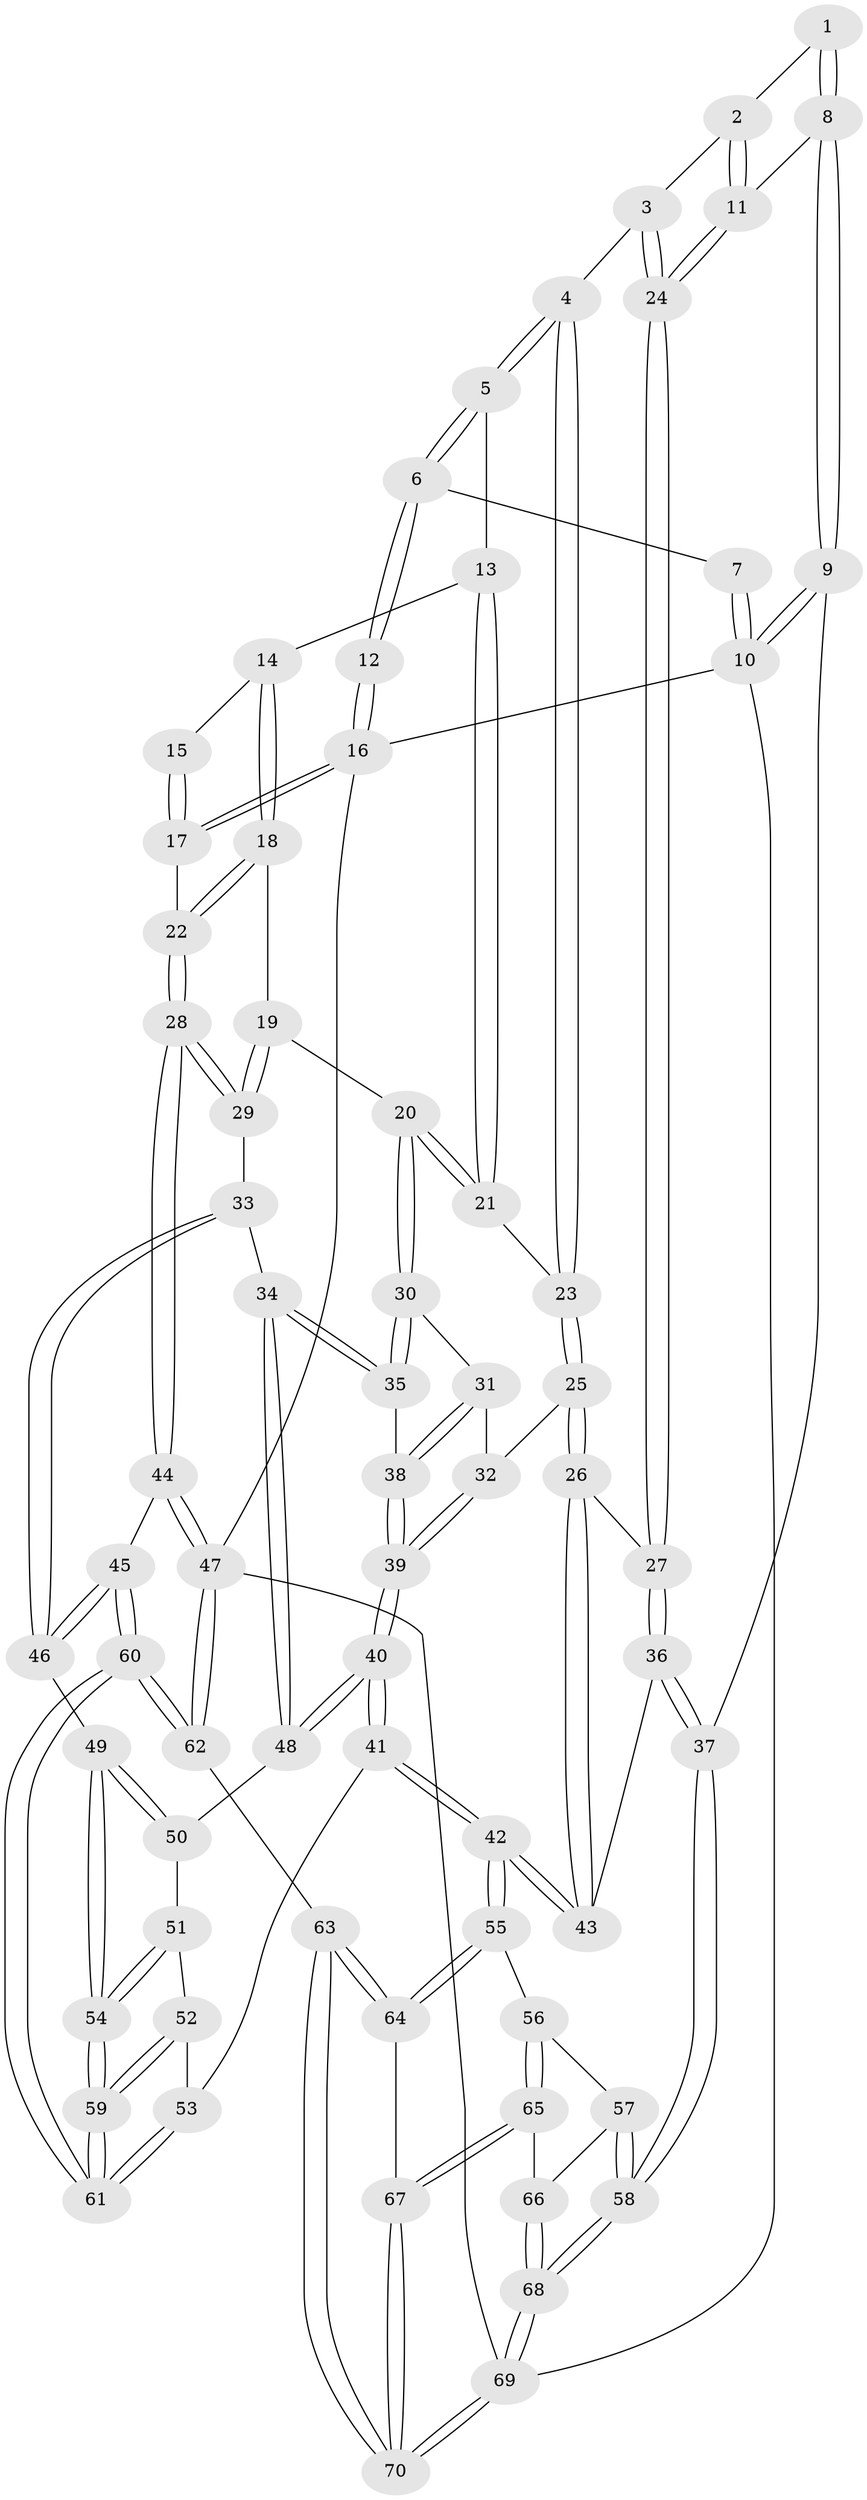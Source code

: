 // coarse degree distribution, {3: 0.5428571428571428, 5: 0.08571428571428572, 2: 0.17142857142857143, 6: 0.02857142857142857, 4: 0.17142857142857143}
// Generated by graph-tools (version 1.1) at 2025/54/03/04/25 22:54:26]
// undirected, 70 vertices, 172 edges
graph export_dot {
  node [color=gray90,style=filled];
  1 [pos="+0.11154389251551906+0.029814879449855832"];
  2 [pos="+0.13043703909414212+0.0623667729956299"];
  3 [pos="+0.3465664388798654+0.10085901130675101"];
  4 [pos="+0.4697392740280407+0.020666602166965725"];
  5 [pos="+0.4859863879706828+0"];
  6 [pos="+0.4841218066666162+0"];
  7 [pos="+0+0"];
  8 [pos="+0+0.250597252401227"];
  9 [pos="+0+0.25297035190958395"];
  10 [pos="+0+0"];
  11 [pos="+0.13296987281258849+0.26829640235762625"];
  12 [pos="+0.9926717272003541+0"];
  13 [pos="+0.8287741420728431+0.12208979459665364"];
  14 [pos="+0.8381489299700121+0.12453011525801168"];
  15 [pos="+0.8850675476491241+0.06597614428756533"];
  16 [pos="+1+0"];
  17 [pos="+1+0.258556571496172"];
  18 [pos="+0.8490944590376148+0.18913644476462185"];
  19 [pos="+0.8003445920275415+0.28766940995567253"];
  20 [pos="+0.5933085937687652+0.2520840640805085"];
  21 [pos="+0.5749121434637741+0.23061045051276774"];
  22 [pos="+1+0.2937509281789959"];
  23 [pos="+0.5260716809570358+0.18869574472295156"];
  24 [pos="+0.16127072602876158+0.27970587201338654"];
  25 [pos="+0.3940638861084081+0.3672965795418917"];
  26 [pos="+0.3072550388368287+0.4063727235062627"];
  27 [pos="+0.195141634354811+0.3431890041701666"];
  28 [pos="+1+0.456601534607125"];
  29 [pos="+0.8486478390150829+0.3925420973019739"];
  30 [pos="+0.6120821079201392+0.3931251394552191"];
  31 [pos="+0.4861391049741167+0.4338374846502054"];
  32 [pos="+0.44577614004015864+0.412850168672048"];
  33 [pos="+0.753697700180048+0.4757116571211619"];
  34 [pos="+0.6947663726345216+0.48976995696276343"];
  35 [pos="+0.6424923173646904+0.4541207137853979"];
  36 [pos="+0.0815995524615659+0.5457828080003978"];
  37 [pos="+0+0.6549199953525413"];
  38 [pos="+0.5129639438735797+0.5303647338366073"];
  39 [pos="+0.45117722296924095+0.6253665082094134"];
  40 [pos="+0.4452158727837532+0.6369672158181382"];
  41 [pos="+0.4126401112229618+0.6808883247571048"];
  42 [pos="+0.37456918240321685+0.6891109782936059"];
  43 [pos="+0.3361769319874516+0.6289600506497007"];
  44 [pos="+1+0.6667564120231908"];
  45 [pos="+0.9809705150166246+0.7030376828555992"];
  46 [pos="+0.904093877627008+0.6897294296605434"];
  47 [pos="+1+1"];
  48 [pos="+0.6832229030981651+0.5429609125226456"];
  49 [pos="+0.8117292523717194+0.7055428761560683"];
  50 [pos="+0.6898032328828125+0.6631779983069789"];
  51 [pos="+0.6518857174966095+0.6874705162937799"];
  52 [pos="+0.5813000969856655+0.70687118105094"];
  53 [pos="+0.5113781215733487+0.7148908718444846"];
  54 [pos="+0.7134564282508473+0.8727723081423294"];
  55 [pos="+0.3512296394087379+0.7291641773269988"];
  56 [pos="+0.31248477646312756+0.7429273778069101"];
  57 [pos="+0.18820246151765763+0.7674759654271436"];
  58 [pos="+0+0.791527364034573"];
  59 [pos="+0.7078667487965908+0.8941975624540381"];
  60 [pos="+0.6962196623649407+1"];
  61 [pos="+0.6876403190516632+1"];
  62 [pos="+0.6916674290913326+1"];
  63 [pos="+0.6308931399767332+1"];
  64 [pos="+0.37266130109110596+0.8378461149107208"];
  65 [pos="+0.1934877843422605+0.9593793072552922"];
  66 [pos="+0.18668396682729477+0.9551304025465758"];
  67 [pos="+0.2492932011258652+1"];
  68 [pos="+0+0.8188900649603018"];
  69 [pos="+0+1"];
  70 [pos="+0.2692279090375532+1"];
  1 -- 2;
  1 -- 8;
  1 -- 8;
  2 -- 3;
  2 -- 11;
  2 -- 11;
  3 -- 4;
  3 -- 24;
  3 -- 24;
  4 -- 5;
  4 -- 5;
  4 -- 23;
  4 -- 23;
  5 -- 6;
  5 -- 6;
  5 -- 13;
  6 -- 7;
  6 -- 12;
  6 -- 12;
  7 -- 10;
  7 -- 10;
  8 -- 9;
  8 -- 9;
  8 -- 11;
  9 -- 10;
  9 -- 10;
  9 -- 37;
  10 -- 16;
  10 -- 69;
  11 -- 24;
  11 -- 24;
  12 -- 16;
  12 -- 16;
  13 -- 14;
  13 -- 21;
  13 -- 21;
  14 -- 15;
  14 -- 18;
  14 -- 18;
  15 -- 17;
  15 -- 17;
  16 -- 17;
  16 -- 17;
  16 -- 47;
  17 -- 22;
  18 -- 19;
  18 -- 22;
  18 -- 22;
  19 -- 20;
  19 -- 29;
  19 -- 29;
  20 -- 21;
  20 -- 21;
  20 -- 30;
  20 -- 30;
  21 -- 23;
  22 -- 28;
  22 -- 28;
  23 -- 25;
  23 -- 25;
  24 -- 27;
  24 -- 27;
  25 -- 26;
  25 -- 26;
  25 -- 32;
  26 -- 27;
  26 -- 43;
  26 -- 43;
  27 -- 36;
  27 -- 36;
  28 -- 29;
  28 -- 29;
  28 -- 44;
  28 -- 44;
  29 -- 33;
  30 -- 31;
  30 -- 35;
  30 -- 35;
  31 -- 32;
  31 -- 38;
  31 -- 38;
  32 -- 39;
  32 -- 39;
  33 -- 34;
  33 -- 46;
  33 -- 46;
  34 -- 35;
  34 -- 35;
  34 -- 48;
  34 -- 48;
  35 -- 38;
  36 -- 37;
  36 -- 37;
  36 -- 43;
  37 -- 58;
  37 -- 58;
  38 -- 39;
  38 -- 39;
  39 -- 40;
  39 -- 40;
  40 -- 41;
  40 -- 41;
  40 -- 48;
  40 -- 48;
  41 -- 42;
  41 -- 42;
  41 -- 53;
  42 -- 43;
  42 -- 43;
  42 -- 55;
  42 -- 55;
  44 -- 45;
  44 -- 47;
  44 -- 47;
  45 -- 46;
  45 -- 46;
  45 -- 60;
  45 -- 60;
  46 -- 49;
  47 -- 62;
  47 -- 62;
  47 -- 69;
  48 -- 50;
  49 -- 50;
  49 -- 50;
  49 -- 54;
  49 -- 54;
  50 -- 51;
  51 -- 52;
  51 -- 54;
  51 -- 54;
  52 -- 53;
  52 -- 59;
  52 -- 59;
  53 -- 61;
  53 -- 61;
  54 -- 59;
  54 -- 59;
  55 -- 56;
  55 -- 64;
  55 -- 64;
  56 -- 57;
  56 -- 65;
  56 -- 65;
  57 -- 58;
  57 -- 58;
  57 -- 66;
  58 -- 68;
  58 -- 68;
  59 -- 61;
  59 -- 61;
  60 -- 61;
  60 -- 61;
  60 -- 62;
  60 -- 62;
  62 -- 63;
  63 -- 64;
  63 -- 64;
  63 -- 70;
  63 -- 70;
  64 -- 67;
  65 -- 66;
  65 -- 67;
  65 -- 67;
  66 -- 68;
  66 -- 68;
  67 -- 70;
  67 -- 70;
  68 -- 69;
  68 -- 69;
  69 -- 70;
  69 -- 70;
}
